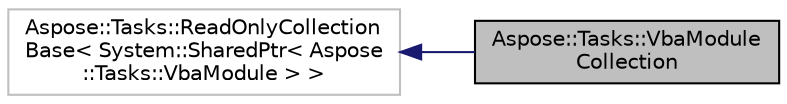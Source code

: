 digraph "Aspose::Tasks::VbaModuleCollection"
{
 // LATEX_PDF_SIZE
  edge [fontname="Helvetica",fontsize="10",labelfontname="Helvetica",labelfontsize="10"];
  node [fontname="Helvetica",fontsize="10",shape=record];
  rankdir="LR";
  Node1 [label="Aspose::Tasks::VbaModule\lCollection",height=0.2,width=0.4,color="black", fillcolor="grey75", style="filled", fontcolor="black",tooltip="Represents a collection of VbaModule objects."];
  Node2 -> Node1 [dir="back",color="midnightblue",fontsize="10",style="solid",fontname="Helvetica"];
  Node2 [label="Aspose::Tasks::ReadOnlyCollection\lBase\< System::SharedPtr\< Aspose\l::Tasks::VbaModule \> \>",height=0.2,width=0.4,color="grey75", fillcolor="white", style="filled",tooltip=" "];
}
